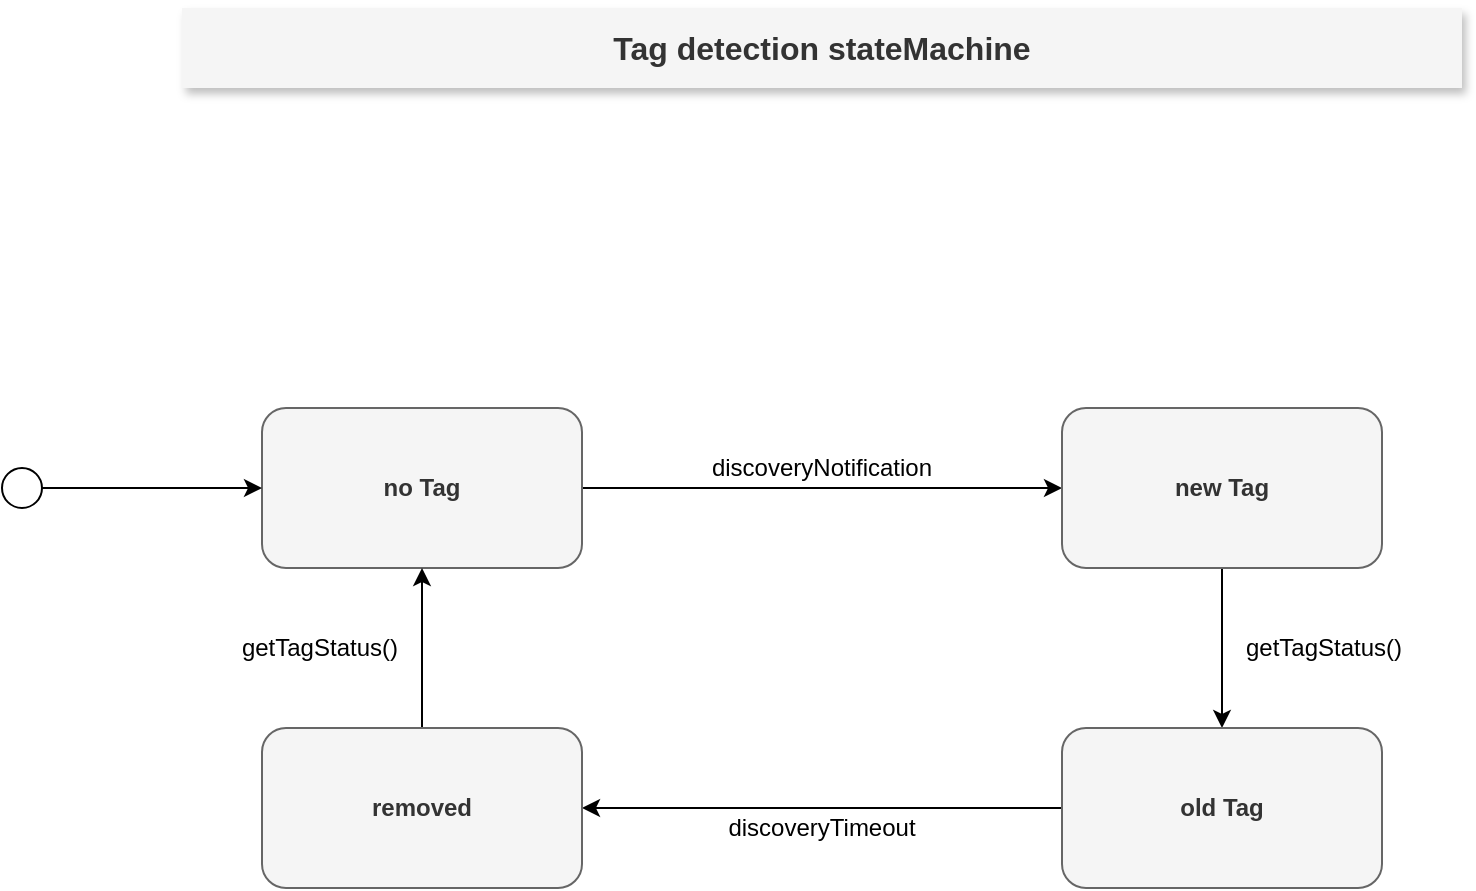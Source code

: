 <mxfile version="20.8.16" type="device"><diagram name="Page-1" id="FVmyUDo7yhYqb0BkXWAc"><mxGraphModel dx="988" dy="570" grid="1" gridSize="10" guides="1" tooltips="1" connect="1" arrows="1" fold="1" page="1" pageScale="1" pageWidth="1169" pageHeight="827" math="0" shadow="0"><root><mxCell id="0"/><mxCell id="1" parent="0"/><mxCell id="qzB6SMuepZRsI_5UQfFP-4" value="" style="edgeStyle=orthogonalEdgeStyle;rounded=0;orthogonalLoop=1;jettySize=auto;html=1;" edge="1" parent="1" source="qzB6SMuepZRsI_5UQfFP-1" target="qzB6SMuepZRsI_5UQfFP-3"><mxGeometry relative="1" as="geometry"/></mxCell><mxCell id="qzB6SMuepZRsI_5UQfFP-1" value="no Tag" style="rounded=1;whiteSpace=wrap;html=1;fillColor=#f5f5f5;fontColor=#333333;strokeColor=#666666;fontStyle=1" vertex="1" parent="1"><mxGeometry x="320" y="240" width="160" height="80" as="geometry"/></mxCell><mxCell id="qzB6SMuepZRsI_5UQfFP-2" value="Tag detection stateMachine" style="text;html=1;strokeColor=none;fillColor=#f5f5f5;align=center;verticalAlign=middle;whiteSpace=wrap;rounded=0;fontStyle=1;fontSize=16;fontColor=#333333;shadow=1;" vertex="1" parent="1"><mxGeometry x="280" y="40" width="640" height="40" as="geometry"/></mxCell><mxCell id="qzB6SMuepZRsI_5UQfFP-6" value="" style="edgeStyle=orthogonalEdgeStyle;rounded=0;orthogonalLoop=1;jettySize=auto;html=1;" edge="1" parent="1" source="qzB6SMuepZRsI_5UQfFP-3" target="qzB6SMuepZRsI_5UQfFP-5"><mxGeometry relative="1" as="geometry"/></mxCell><mxCell id="qzB6SMuepZRsI_5UQfFP-3" value="new Tag" style="rounded=1;whiteSpace=wrap;html=1;fillColor=#f5f5f5;fontColor=#333333;strokeColor=#666666;fontStyle=1" vertex="1" parent="1"><mxGeometry x="720" y="240" width="160" height="80" as="geometry"/></mxCell><mxCell id="qzB6SMuepZRsI_5UQfFP-8" value="" style="edgeStyle=orthogonalEdgeStyle;rounded=0;orthogonalLoop=1;jettySize=auto;html=1;" edge="1" parent="1" source="qzB6SMuepZRsI_5UQfFP-5" target="qzB6SMuepZRsI_5UQfFP-7"><mxGeometry relative="1" as="geometry"/></mxCell><mxCell id="qzB6SMuepZRsI_5UQfFP-5" value="old Tag" style="rounded=1;whiteSpace=wrap;html=1;fillColor=#f5f5f5;fontColor=#333333;strokeColor=#666666;fontStyle=1" vertex="1" parent="1"><mxGeometry x="720" y="400" width="160" height="80" as="geometry"/></mxCell><mxCell id="qzB6SMuepZRsI_5UQfFP-9" value="" style="edgeStyle=orthogonalEdgeStyle;rounded=0;orthogonalLoop=1;jettySize=auto;html=1;" edge="1" parent="1" source="qzB6SMuepZRsI_5UQfFP-7" target="qzB6SMuepZRsI_5UQfFP-1"><mxGeometry relative="1" as="geometry"/></mxCell><mxCell id="qzB6SMuepZRsI_5UQfFP-7" value="removed" style="rounded=1;whiteSpace=wrap;html=1;fillColor=#f5f5f5;fontColor=#333333;strokeColor=#666666;fontStyle=1" vertex="1" parent="1"><mxGeometry x="320" y="400" width="160" height="80" as="geometry"/></mxCell><mxCell id="qzB6SMuepZRsI_5UQfFP-10" value="getTagStatus()" style="text;html=1;strokeColor=none;fillColor=none;align=left;verticalAlign=middle;whiteSpace=wrap;rounded=0;" vertex="1" parent="1"><mxGeometry x="810" y="350" width="110" height="20" as="geometry"/></mxCell><mxCell id="qzB6SMuepZRsI_5UQfFP-11" value="getTagStatus()" style="text;html=1;strokeColor=none;fillColor=none;align=right;verticalAlign=middle;whiteSpace=wrap;rounded=0;" vertex="1" parent="1"><mxGeometry x="280" y="350" width="110" height="20" as="geometry"/></mxCell><mxCell id="qzB6SMuepZRsI_5UQfFP-12" value="discoveryNotification" style="text;html=1;strokeColor=none;fillColor=none;align=center;verticalAlign=middle;whiteSpace=wrap;rounded=0;" vertex="1" parent="1"><mxGeometry x="520" y="260" width="160" height="20" as="geometry"/></mxCell><mxCell id="qzB6SMuepZRsI_5UQfFP-13" value="discoveryTimeout" style="text;html=1;strokeColor=none;fillColor=none;align=center;verticalAlign=middle;whiteSpace=wrap;rounded=0;" vertex="1" parent="1"><mxGeometry x="520" y="440" width="160" height="20" as="geometry"/></mxCell><mxCell id="qzB6SMuepZRsI_5UQfFP-16" style="edgeStyle=orthogonalEdgeStyle;rounded=0;orthogonalLoop=1;jettySize=auto;html=1;entryX=0;entryY=0.5;entryDx=0;entryDy=0;" edge="1" parent="1" source="qzB6SMuepZRsI_5UQfFP-15" target="qzB6SMuepZRsI_5UQfFP-1"><mxGeometry relative="1" as="geometry"/></mxCell><mxCell id="qzB6SMuepZRsI_5UQfFP-15" value="" style="ellipse;whiteSpace=wrap;html=1;aspect=fixed;" vertex="1" parent="1"><mxGeometry x="190" y="270" width="20" height="20" as="geometry"/></mxCell></root></mxGraphModel></diagram></mxfile>